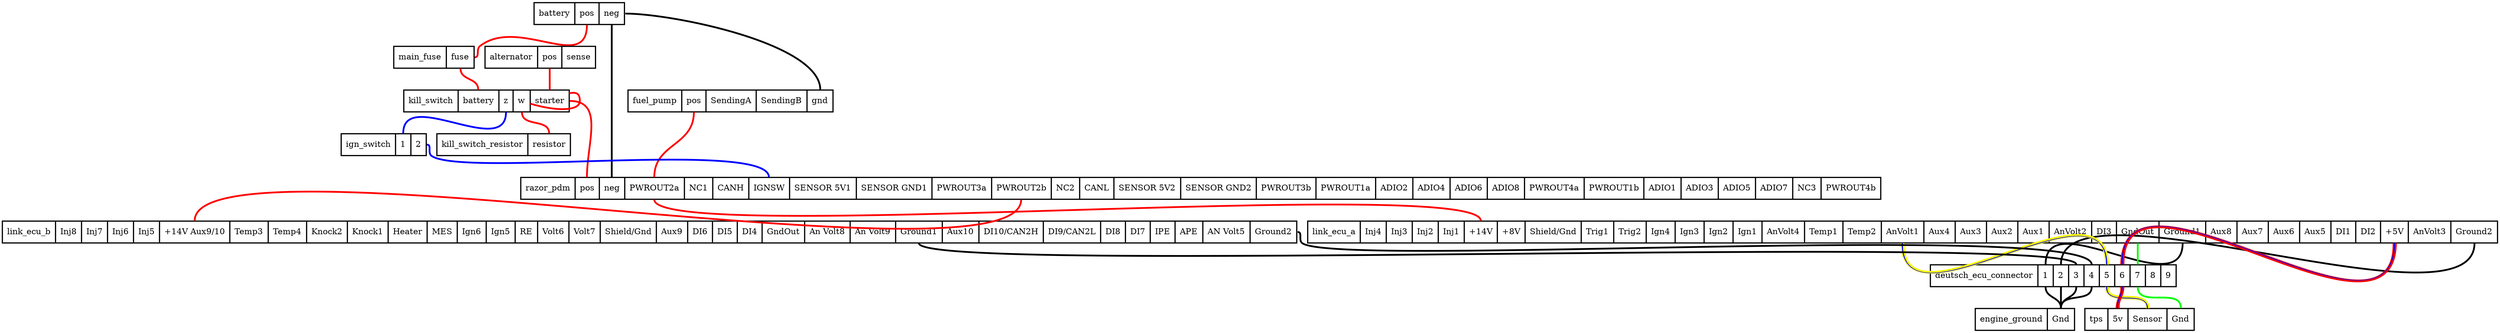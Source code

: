 graph "" {
	graph [bb="0,0,4223.5,548"];
	node [label="\N",
		shape=record,
		style=bold
	];
	battery	[height=0.51389,
		label="battery | <pos> pos | <neg> neg ",
		pos="976.5,529.5",
		ranksep=2.0,
		rects="900,511.5,969,547.5 969,511.5,1010,547.5 1010,511.5,1053,547.5",
		width=2.125];
	main_fuse	[height=0.51389,
		label="main_fuse | <fuse> fuse ",
		pos="730.5,456.5",
		ranksep=2.0,
		rects="662.5,438.5,751.5,474.5 751.5,438.5,798.5,474.5",
		width=1.8889];
	battery:pos -- main_fuse:fuse	[color=red,
		penwidth=3,
		pos="989.5,511 989.5,428.98 873.44,525.1 808.5,475 801.26,469.41 808.64,456.5 799.5,456.5"];
	razor_pdm	[height=0.51389,
		label="razor_pdm | <pos> pos | <neg> neg | <PWROUT2a> PWROUT2a | <NC1> NC1 | <CANH> CANH | <IGNSW> IGNSW | <SENSOR 5V1> SENSOR 5V1 | <SENSOR \
GND1> SENSOR GND1 | <PWROUT3a> PWROUT3a | <PWROUT2b> PWROUT2b | <NC2> NC2 | <CANL> CANL | <SENSOR 5V2> SENSOR 5V2 | <SENSOR GND2> \
SENSOR GND2 | <PWROUT3b> PWROUT3b | <PWROUT1a> PWROUT1a | <ADIO2> ADIO2 | <ADIO4> ADIO4 | <ADIO6> ADIO6 | <ADIO8> ADIO8 | <PWROUT4a> \
PWROUT4a | <PWROUT1b> PWROUT1b | <ADIO1> ADIO1 | <ADIO3> ADIO3 | <ADIO5> ADIO5 | <ADIO7> ADIO7 | <NC3> NC3 | <PWROUT4b> PWROUT4b ",
		pos="2028.5,237.5",
		ranksep=2.0,
		rects="877.5,219.5,969.5,255.5 969.5,219.5,1010.5,255.5 1010.5,219.5,1053.5,255.5 1053.5,219.5,1154.5,255.5 1154.5,219.5,1202.5,255.5 1202.5,\
219.5,1263.5,255.5 1263.5,219.5,1332.5,255.5 1332.5,219.5,1445.5,255.5 1445.5,219.5,1573.5,255.5 1573.5,219.5,1674.5,255.5 1674.5,\
219.5,1775.5,255.5 1775.5,219.5,1823.5,255.5 1823.5,219.5,1881.5,255.5 1881.5,219.5,1994.5,255.5 1994.5,219.5,2122.5,255.5 2122.5,\
219.5,2223.5,255.5 2223.5,219.5,2324.5,255.5 2324.5,219.5,2387.5,255.5 2387.5,219.5,2450.5,255.5 2450.5,219.5,2513.5,255.5 2513.5,\
219.5,2576.5,255.5 2576.5,219.5,2677.5,255.5 2677.5,219.5,2778.5,255.5 2778.5,219.5,2841.5,255.5 2841.5,219.5,2904.5,255.5 2904.5,\
219.5,2967.5,255.5 2967.5,219.5,3030.5,255.5 3030.5,219.5,3078.5,255.5 3078.5,219.5,3179.5,255.5",
		width=31.972];
	battery:neg -- razor_pdm:neg	[color=black,
		penwidth=3,
		pos="1031.5,511 1031.5,397.67 1031.5,369.33 1031.5,256"];
	fuel_pump	[height=0.51389,
		label="fuel_pump | <pos> pos | <SendingA> SendingA | <SendingB> SendingB | <gnd> gnd ",
		pos="1232.5,383.5",
		ranksep=2.0,
		rects="1059,365.5,1150,401.5 1150,365.5,1191,401.5 1191,365.5,1276,401.5 1276,365.5,1362,401.5 1362,365.5,1406,401.5",
		width=4.8194];
	battery:neg -- fuel_pump:gnd	[color=black,
		penwidth=3,
		pos="1054.5,529.5 1133.1,529.5 1384.5,480.62 1384.5,402"];
	kill_switch	[height=0.51389,
		label="kill_switch | <battery> battery | <z> z | <w> w | <starter> starter ",
		pos="819.5,383.5",
		ranksep=2.0,
		rects="679.5,365.5,771.5,401.5 771.5,365.5,840.5,401.5 840.5,365.5,864.5,401.5 864.5,365.5,893.5,401.5 893.5,365.5,959.5,401.5",
		width=3.8889];
	main_fuse:fuse -- kill_switch:battery	[color=red,
		penwidth=3,
		pos="775.5,438 775.5,417.17 805.5,422.83 805.5,402"];
	link_ecu_a	[height=0.51389,
		label="link_ecu_a | <Inj4> Inj4 | <Inj3> Inj3 | <Inj2> Inj2 | <Inj1> Inj1 | <+14V> +14V | <+8V> +8V | <Shield/Gnd> Shield/Gnd | <Trig1> \
Trig1 | <Trig2> Trig2 | <Ign4> Ign4 | <Ign3> Ign3 | <Ign2> Ign2 | <Ign1> Ign1 | <AnVolt4> AnVolt4 | <Temp1> Temp1 | <Temp2> Temp2 | <\
AnVolt1> AnVolt1 | <Aux4> Aux4 | <Aux3> Aux3 | <Aux2> Aux2 | <Aux1> Aux1 | <AnVolt2> AnVolt2 | <DI3> DI3 | <GndOut> GndOut | <Ground1> \
Ground1 | <Aux8> Aux8 | <Aux7> Aux7 | <Aux6> Aux6 | <Aux5> Aux5 | <DI1> DI1 | <DI2> DI2 | <+5V> +5V | <AnVolt3> AnVolt3 | <Ground2> \
Ground2 ",
		pos="3216.5,164.5",
		ranksep=2.0,
		rects="2209.5,146.5,2298.5,182.5 2298.5,146.5,2342.5,182.5 2342.5,146.5,2386.5,182.5 2386.5,146.5,2430.5,182.5 2430.5,146.5,2474.5,182.5 \
2474.5,146.5,2530.5,182.5 2530.5,146.5,2577.5,182.5 2577.5,146.5,2672.5,182.5 2672.5,146.5,2727.5,182.5 2727.5,146.5,2782.5,182.5 \
2782.5,146.5,2831.5,182.5 2831.5,146.5,2880.5,182.5 2880.5,146.5,2929.5,182.5 2929.5,146.5,2978.5,182.5 2978.5,146.5,3050.5,182.5 \
3050.5,146.5,3115.5,182.5 3115.5,146.5,3180.5,182.5 3180.5,146.5,3252.5,182.5 3252.5,146.5,3305.5,182.5 3305.5,146.5,3358.5,182.5 \
3358.5,146.5,3411.5,182.5 3411.5,146.5,3464.5,182.5 3464.5,146.5,3536.5,182.5 3536.5,146.5,3578.5,182.5 3578.5,146.5,3650.5,182.5 \
3650.5,146.5,3729.5,182.5 3729.5,146.5,3782.5,182.5 3782.5,146.5,3835.5,182.5 3835.5,146.5,3888.5,182.5 3888.5,146.5,3941.5,182.5 \
3941.5,146.5,3983.5,182.5 3983.5,146.5,4025.5,182.5 4025.5,146.5,4072.5,182.5 4072.5,146.5,4144.5,182.5 4144.5,146.5,4223.5,182.5",
		width=27.972];
	razor_pdm:PWROUT2a -- link_ecu_a:"+14V"	[color=red,
		penwidth=3,
		pos="1103.5,219 1103.5,141.25 2502.5,260.75 2502.5,183"];
	link_ecu_b	[height=0.51389,
		label="link_ecu_b | <Inj8> Inj8 | <Inj7> Inj7 | <Inj6> Inj6 | <Inj5> Inj5 | <+14V Aux9/10> +14V Aux9/10 | <Temp3> Temp3 | <Temp4> Temp4 | <\
Knock2> Knock2 | <Knock1> Knock1 | <Heater> Heater | <MES> MES | <Ign6> Ign6 | <Ign5> Ign5 | <RE> RE | <Volt6> Volt6 | <Volt7> Volt7 | <\
Shield/Gnd> Shield/Gnd | <Aux9> Aux9 | <DI6> DI6 | <DI5> DI5 | <DI4> DI4 | <GndOut> GndOut | <An Volt8> An Volt8 | <An Volt9> An \
Volt9 | <Ground1> Ground1 | <Aux10> Aux10 | <DI10/CAN2H> DI10/CAN2H | <DI9/CAN2L> DI9/CAN2L | <DI8> DI8 | <DI7> DI7 | <IPE> IPE | <\
APE> APE | <AN Volt5> AN Volt5 | <Ground2> Ground2 ",
		pos="1095.5,164.5",
		ranksep=2.0,
		rects="0,146.5,90,182.5 90,146.5,134,182.5 134,146.5,178,182.5 178,146.5,222,182.5 222,146.5,266,182.5 266,146.5,385,182.5 385,146.5,450,\
182.5 450,146.5,515,182.5 515,146.5,584,182.5 584,146.5,653,182.5 653,146.5,719,182.5 719,146.5,770,182.5 770,146.5,819,182.5 819,\
146.5,868,182.5 868,146.5,906,182.5 906,146.5,959,182.5 959,146.5,1012,182.5 1012,146.5,1107,182.5 1107,146.5,1160,182.5 1160,146.5,\
1202,182.5 1202,146.5,1244,182.5 1244,146.5,1286,182.5 1286,146.5,1358,182.5 1358,146.5,1435,182.5 1435,146.5,1512,182.5 1512,146.5,\
1591,182.5 1591,146.5,1653,182.5 1653,146.5,1762,182.5 1762,146.5,1859,182.5 1859,146.5,1901,182.5 1901,146.5,1943,182.5 1943,146.5,\
1985,182.5 1985,146.5,2032,182.5 2032,146.5,2112,182.5 2112,146.5,2191,182.5",
		width=30.431];
	razor_pdm:PWROUT2b -- link_ecu_b:"+14V Aux9/10"	[color=red,
		penwidth=3,
		pos="1724.5,219 1724.5,63.504 325.5,338.5 325.5,183"];
	fuel_pump:pos -- razor_pdm:PWROUT2a	[color=red,
		penwidth=3,
		pos="1170.5,365 1170.5,308.14 1103.5,312.86 1103.5,256"];
	kill_switch:starter -- razor_pdm:pos	[color=red,
		penwidth=3,
		pos="960.5,383.5 1018.6,383.5 989.5,314.11 989.5,256"];
	kill_switch:starter -- kill_switch:w	[color=red,
		penwidth=3,
		pos="959.53,396.1 972.75,399.02 977.5,394.82 977.5,383.5 977.5,367.15 940.11,365.65 893.79,379"];
	kill_switch_resistor	[height=0.51389,
		label="kill_switch_resistor | <resistor> resistor ",
		pos="848.5,310.5",
		ranksep=2.0,
		rects="735.5,292.5,889.5,328.5 889.5,292.5,961.5,328.5",
		width=3.1389];
	kill_switch:w -- kill_switch_resistor:resistor	[color=red,
		penwidth=3,
		pos="879.5,365 879.5,339.04 925.5,354.96 925.5,329"];
	ign_switch	[height=0.51389,
		label="ign_switch | <1> 1 | <2> 2 ",
		pos="645.5,310.5",
		ranksep=2.0,
		rects="573.5,292.5,665.5,328.5 665.5,292.5,691.5,328.5 691.5,292.5,717.5,328.5",
		width=2];
	kill_switch:z -- ign_switch:1	[color=blue,
		penwidth=3,
		pos="852.5,365 852.5,286.03 678.5,407.97 678.5,329"];
	deutsch_ecu_connector	[height=0.51389,
		label="deutsch_ecu_connector | <1> 1 | <2> 2 | <3> 3 | <4> 4 | <5> 5 | <6> 6 | <7> 7 | <8> 8 | <9> 9 ",
		pos="3471.5,91.5",
		ranksep=2.0,
		rects="3263.5,73.5,3445.5,109.5 3445.5,73.5,3471.5,109.5 3471.5,73.5,3497.5,109.5 3497.5,73.5,3523.5,109.5 3523.5,73.5,3549.5,109.5 3549.5,\
73.5,3575.5,109.5 3575.5,73.5,3601.5,109.5 3601.5,73.5,3627.5,109.5 3627.5,73.5,3653.5,109.5 3653.5,73.5,3679.5,109.5",
		width=5.7778];
	link_ecu_a:Ground1 -- deutsch_ecu_connector:1	[color=black,
		penwidth=3,
		pos="3690.5,146 3690.5,41.655 3458.5,214.35 3458.5,110"];
	link_ecu_a:Ground2 -- deutsch_ecu_connector:2	[color=black,
		penwidth=3,
		pos="4184.5,146 4184.5,-9.7611 3484.5,265.76 3484.5,110"];
	link_ecu_a:AnVolt1 -- deutsch_ecu_connector:5	[color="yellow:blue:yellow",
		penwidth=3,
		pos="3216.5,146 3216.5,-8.6079 3562.5,264.61 3562.5,110"];
	link_ecu_a:"+5V" -- deutsch_ecu_connector:6	[color="red:blue:red",
		penwidth=3,
		pos="4049.5,146 4049.5,-59.513 3588.5,315.51 3588.5,110"];
	link_ecu_a:GndOut -- deutsch_ecu_connector:7	[color=green,
		penwidth=3,
		pos="3614.5,146 3614.5,130 3614.5,126 3614.5,110"];
	link_ecu_b:Ground1 -- deutsch_ecu_connector:3	[color=black,
		penwidth=3,
		pos="1551.5,146 1551.5,91.574 3510.5,164.43 3510.5,110"];
	link_ecu_b:Ground2 -- deutsch_ecu_connector:4	[color=black,
		penwidth=3,
		pos="2192.5,164.5 2201.5,164.5 2193.1,151.02 2200.5,146 2262,104.4 3536.5,184.25 3536.5,110"];
	ign_switch:2 -- razor_pdm:IGNSW	[color=blue,
		penwidth=3,
		pos="718.5,310.5 727.46,310.5 719.17,297.15 726.5,292 778.5,255.44 1297.5,319.57 1297.5,256"];
	alternator	[height=0.51389,
		label="alternator | <pos> pos | <sense> sense ",
		pos="910.5,456.5",
		ranksep=2.0,
		rects="817,438.5,906,474.5 906,438.5,947,474.5 947,438.5,1004,474.5",
		width=2.5972];
	alternator:pos -- kill_switch:starter	[color=red,
		penwidth=3,
		pos="926.5,438 926.5,422 926.5,418 926.5,402"];
	engine_ground	[height=0.51389,
		label="engine_ground | <Gnd> Gnd ",
		pos="3423.5,18.5",
		ranksep=2.0,
		rects="3339.5,0.5,3461.5,36.5 3461.5,0.5,3507.5,36.5",
		width=2.3333];
	deutsch_ecu_connector:1 -- engine_ground:Gnd	[color=black,
		penwidth=3,
		pos="3458.5,73 3458.5,53.263 3484.5,56.737 3484.5,37"];
	deutsch_ecu_connector:2 -- engine_ground:Gnd	[color=black,
		penwidth=3,
		pos="3484.5,73 3484.5,57 3484.5,53 3484.5,37"];
	deutsch_ecu_connector:3 -- engine_ground:Gnd	[color=black,
		penwidth=3,
		pos="3510.5,73 3510.5,53.263 3484.5,56.737 3484.5,37"];
	deutsch_ecu_connector:4 -- engine_ground:Gnd	[color=black,
		penwidth=3,
		pos="3536.5,73 3536.5,44.891 3484.5,65.109 3484.5,37"];
	tps	[height=0.51389,
		label="tps | <5v> 5v | <Sensor> Sensor | <Gnd> Gnd ",
		pos="3617.5,18.5",
		ranksep=2.0,
		rects="3525,0.5,3564,36.5 3564,0.5,3598,36.5 3598,0.5,3664,36.5 3664,0.5,3710,36.5",
		width=2.5694];
	deutsch_ecu_connector:5 -- tps:Sensor	[color="yellow:blue:yellow",
		penwidth=3,
		pos="3562.5,73 3562.5,38.41 3631.5,71.59 3631.5,37"];
	deutsch_ecu_connector:6 -- tps:"5v"	[color="red:blue:red",
		penwidth=3,
		pos="3588.5,73 3588.5,56.61 3580.5,53.39 3580.5,37"];
	deutsch_ecu_connector:7 -- tps:Gnd	[color=green,
		penwidth=3,
		pos="3614.5,73 3614.5,36.825 3687.5,73.175 3687.5,37"];
}
